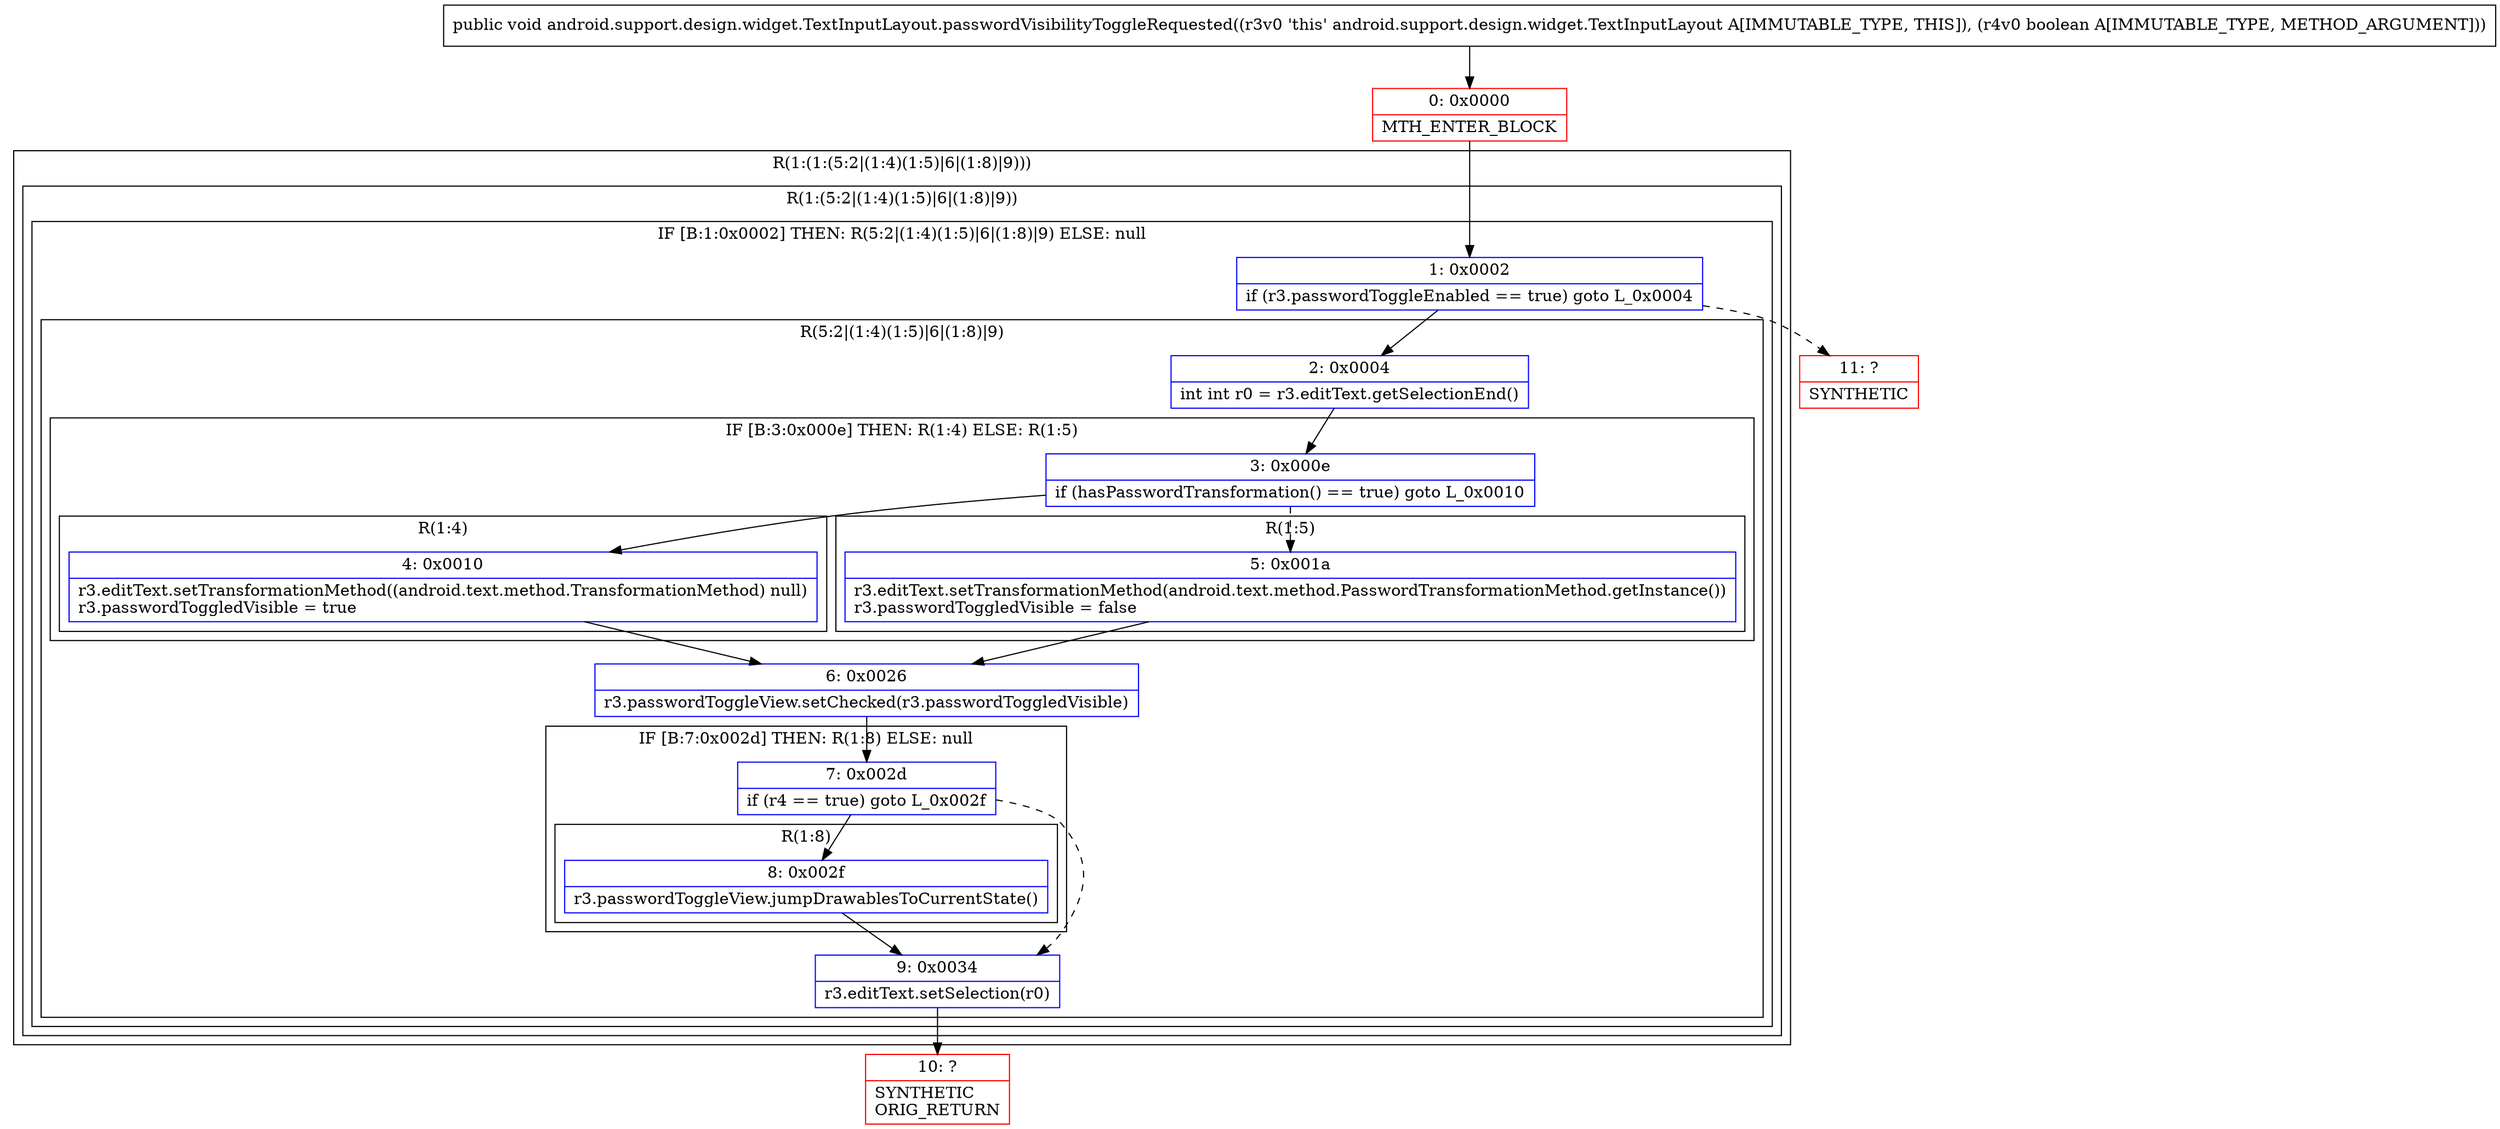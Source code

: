 digraph "CFG forandroid.support.design.widget.TextInputLayout.passwordVisibilityToggleRequested(Z)V" {
subgraph cluster_Region_707495258 {
label = "R(1:(1:(5:2|(1:4)(1:5)|6|(1:8)|9)))";
node [shape=record,color=blue];
subgraph cluster_Region_597026414 {
label = "R(1:(5:2|(1:4)(1:5)|6|(1:8)|9))";
node [shape=record,color=blue];
subgraph cluster_IfRegion_1579334726 {
label = "IF [B:1:0x0002] THEN: R(5:2|(1:4)(1:5)|6|(1:8)|9) ELSE: null";
node [shape=record,color=blue];
Node_1 [shape=record,label="{1\:\ 0x0002|if (r3.passwordToggleEnabled == true) goto L_0x0004\l}"];
subgraph cluster_Region_888509360 {
label = "R(5:2|(1:4)(1:5)|6|(1:8)|9)";
node [shape=record,color=blue];
Node_2 [shape=record,label="{2\:\ 0x0004|int int r0 = r3.editText.getSelectionEnd()\l}"];
subgraph cluster_IfRegion_924743805 {
label = "IF [B:3:0x000e] THEN: R(1:4) ELSE: R(1:5)";
node [shape=record,color=blue];
Node_3 [shape=record,label="{3\:\ 0x000e|if (hasPasswordTransformation() == true) goto L_0x0010\l}"];
subgraph cluster_Region_1097411217 {
label = "R(1:4)";
node [shape=record,color=blue];
Node_4 [shape=record,label="{4\:\ 0x0010|r3.editText.setTransformationMethod((android.text.method.TransformationMethod) null)\lr3.passwordToggledVisible = true\l}"];
}
subgraph cluster_Region_1296241220 {
label = "R(1:5)";
node [shape=record,color=blue];
Node_5 [shape=record,label="{5\:\ 0x001a|r3.editText.setTransformationMethod(android.text.method.PasswordTransformationMethod.getInstance())\lr3.passwordToggledVisible = false\l}"];
}
}
Node_6 [shape=record,label="{6\:\ 0x0026|r3.passwordToggleView.setChecked(r3.passwordToggledVisible)\l}"];
subgraph cluster_IfRegion_105400102 {
label = "IF [B:7:0x002d] THEN: R(1:8) ELSE: null";
node [shape=record,color=blue];
Node_7 [shape=record,label="{7\:\ 0x002d|if (r4 == true) goto L_0x002f\l}"];
subgraph cluster_Region_1112607234 {
label = "R(1:8)";
node [shape=record,color=blue];
Node_8 [shape=record,label="{8\:\ 0x002f|r3.passwordToggleView.jumpDrawablesToCurrentState()\l}"];
}
}
Node_9 [shape=record,label="{9\:\ 0x0034|r3.editText.setSelection(r0)\l}"];
}
}
}
}
Node_0 [shape=record,color=red,label="{0\:\ 0x0000|MTH_ENTER_BLOCK\l}"];
Node_10 [shape=record,color=red,label="{10\:\ ?|SYNTHETIC\lORIG_RETURN\l}"];
Node_11 [shape=record,color=red,label="{11\:\ ?|SYNTHETIC\l}"];
MethodNode[shape=record,label="{public void android.support.design.widget.TextInputLayout.passwordVisibilityToggleRequested((r3v0 'this' android.support.design.widget.TextInputLayout A[IMMUTABLE_TYPE, THIS]), (r4v0 boolean A[IMMUTABLE_TYPE, METHOD_ARGUMENT])) }"];
MethodNode -> Node_0;
Node_1 -> Node_2;
Node_1 -> Node_11[style=dashed];
Node_2 -> Node_3;
Node_3 -> Node_4;
Node_3 -> Node_5[style=dashed];
Node_4 -> Node_6;
Node_5 -> Node_6;
Node_6 -> Node_7;
Node_7 -> Node_8;
Node_7 -> Node_9[style=dashed];
Node_8 -> Node_9;
Node_9 -> Node_10;
Node_0 -> Node_1;
}

